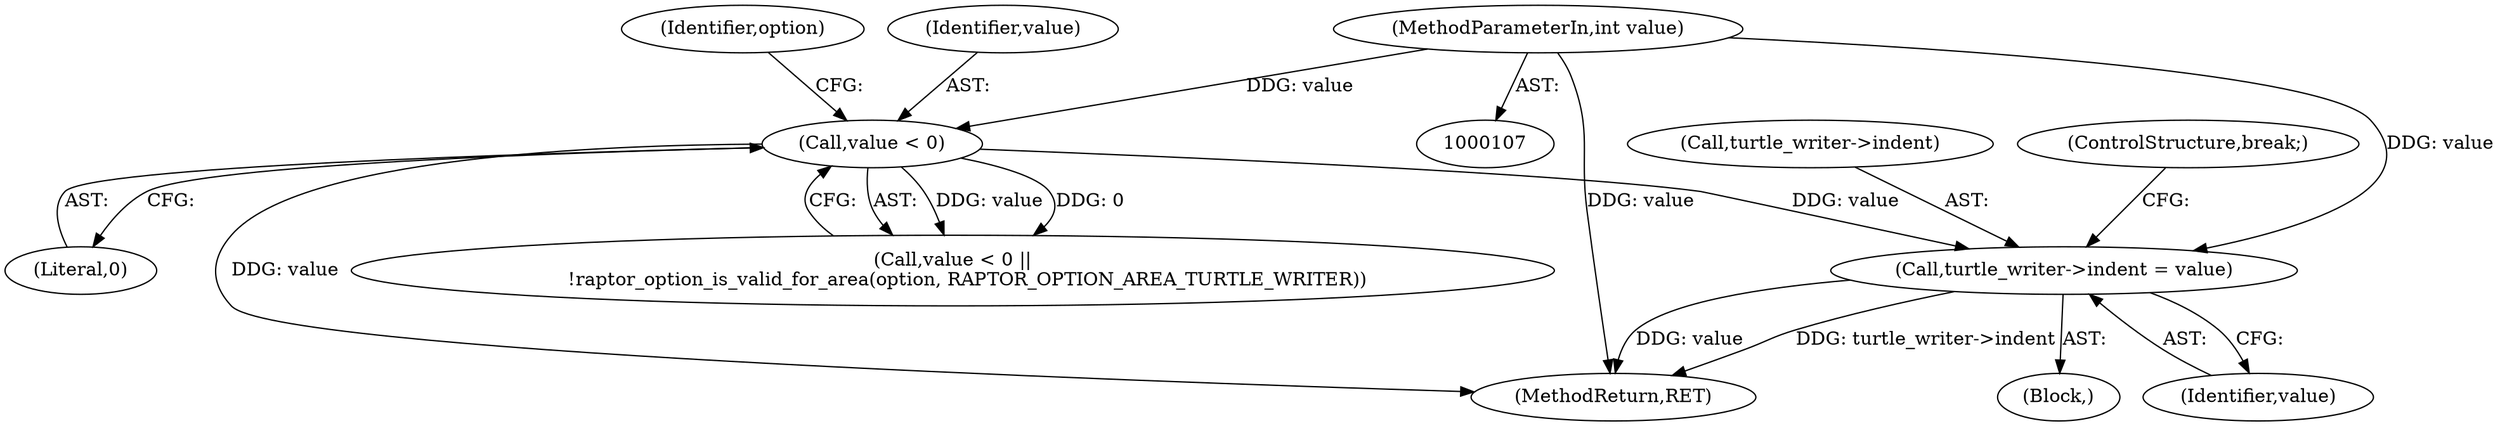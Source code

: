 digraph "0_raptor_a676f235309a59d4aa78eeffd2574ae5d341fcb0_5@API" {
"1000142" [label="(Call,turtle_writer->indent = value)"];
"1000114" [label="(Call,value < 0)"];
"1000110" [label="(MethodParameterIn,int value)"];
"1000113" [label="(Call,value < 0 ||\n     !raptor_option_is_valid_for_area(option, RAPTOR_OPTION_AREA_TURTLE_WRITER))"];
"1000196" [label="(MethodReturn,RET)"];
"1000143" [label="(Call,turtle_writer->indent)"];
"1000110" [label="(MethodParameterIn,int value)"];
"1000115" [label="(Identifier,value)"];
"1000142" [label="(Call,turtle_writer->indent = value)"];
"1000125" [label="(Block,)"];
"1000116" [label="(Literal,0)"];
"1000146" [label="(Identifier,value)"];
"1000147" [label="(ControlStructure,break;)"];
"1000119" [label="(Identifier,option)"];
"1000114" [label="(Call,value < 0)"];
"1000142" -> "1000125"  [label="AST: "];
"1000142" -> "1000146"  [label="CFG: "];
"1000143" -> "1000142"  [label="AST: "];
"1000146" -> "1000142"  [label="AST: "];
"1000147" -> "1000142"  [label="CFG: "];
"1000142" -> "1000196"  [label="DDG: value"];
"1000142" -> "1000196"  [label="DDG: turtle_writer->indent"];
"1000114" -> "1000142"  [label="DDG: value"];
"1000110" -> "1000142"  [label="DDG: value"];
"1000114" -> "1000113"  [label="AST: "];
"1000114" -> "1000116"  [label="CFG: "];
"1000115" -> "1000114"  [label="AST: "];
"1000116" -> "1000114"  [label="AST: "];
"1000119" -> "1000114"  [label="CFG: "];
"1000113" -> "1000114"  [label="CFG: "];
"1000114" -> "1000196"  [label="DDG: value"];
"1000114" -> "1000113"  [label="DDG: value"];
"1000114" -> "1000113"  [label="DDG: 0"];
"1000110" -> "1000114"  [label="DDG: value"];
"1000110" -> "1000107"  [label="AST: "];
"1000110" -> "1000196"  [label="DDG: value"];
}
